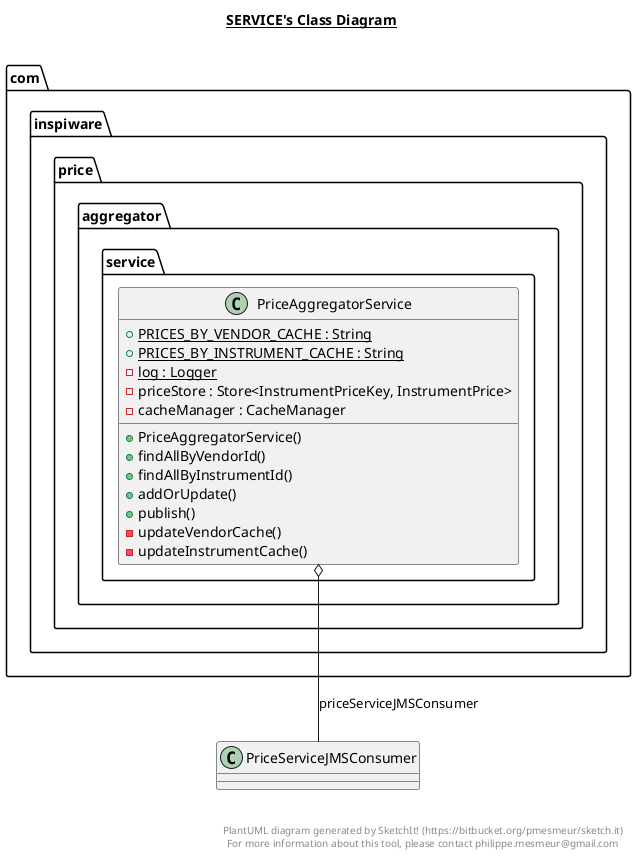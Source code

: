 @startuml

title __SERVICE's Class Diagram__\n

  package com.inspiware.price.aggregator {
    package com.inspiware.price.aggregator.service {
      class PriceAggregatorService {
          {static} + PRICES_BY_VENDOR_CACHE : String
          {static} + PRICES_BY_INSTRUMENT_CACHE : String
          {static} - log : Logger
          - priceStore : Store<InstrumentPriceKey, InstrumentPrice>
          - cacheManager : CacheManager
          + PriceAggregatorService()
          + findAllByVendorId()
          + findAllByInstrumentId()
          + addOrUpdate()
          + publish()
          - updateVendorCache()
          - updateInstrumentCache()
      }
    }
  }
  

  PriceAggregatorService o-- PriceServiceJMSConsumer : priceServiceJMSConsumer


right footer


PlantUML diagram generated by SketchIt! (https://bitbucket.org/pmesmeur/sketch.it)
For more information about this tool, please contact philippe.mesmeur@gmail.com
endfooter

@enduml
